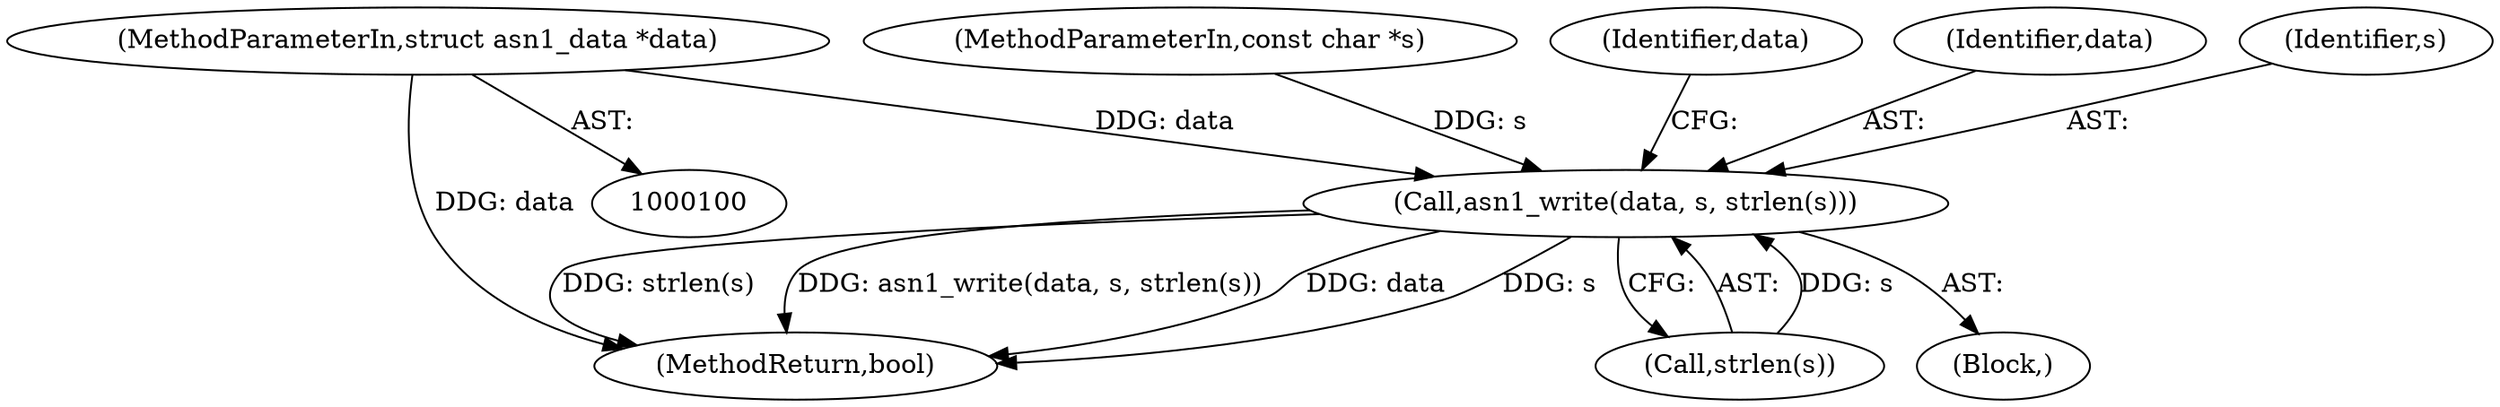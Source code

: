 digraph "1_samba_9d989c9dd7a5b92d0c5d65287935471b83b6e884_6@pointer" {
"1000101" [label="(MethodParameterIn,struct asn1_data *data)"];
"1000104" [label="(Call,asn1_write(data, s, strlen(s)))"];
"1000101" [label="(MethodParameterIn,struct asn1_data *data)"];
"1000102" [label="(MethodParameterIn,const char *s)"];
"1000104" [label="(Call,asn1_write(data, s, strlen(s)))"];
"1000103" [label="(Block,)"];
"1000112" [label="(Identifier,data)"];
"1000105" [label="(Identifier,data)"];
"1000106" [label="(Identifier,s)"];
"1000114" [label="(MethodReturn,bool)"];
"1000107" [label="(Call,strlen(s))"];
"1000101" -> "1000100"  [label="AST: "];
"1000101" -> "1000114"  [label="DDG: data"];
"1000101" -> "1000104"  [label="DDG: data"];
"1000104" -> "1000103"  [label="AST: "];
"1000104" -> "1000107"  [label="CFG: "];
"1000105" -> "1000104"  [label="AST: "];
"1000106" -> "1000104"  [label="AST: "];
"1000107" -> "1000104"  [label="AST: "];
"1000112" -> "1000104"  [label="CFG: "];
"1000104" -> "1000114"  [label="DDG: strlen(s)"];
"1000104" -> "1000114"  [label="DDG: asn1_write(data, s, strlen(s))"];
"1000104" -> "1000114"  [label="DDG: data"];
"1000104" -> "1000114"  [label="DDG: s"];
"1000107" -> "1000104"  [label="DDG: s"];
"1000102" -> "1000104"  [label="DDG: s"];
}
